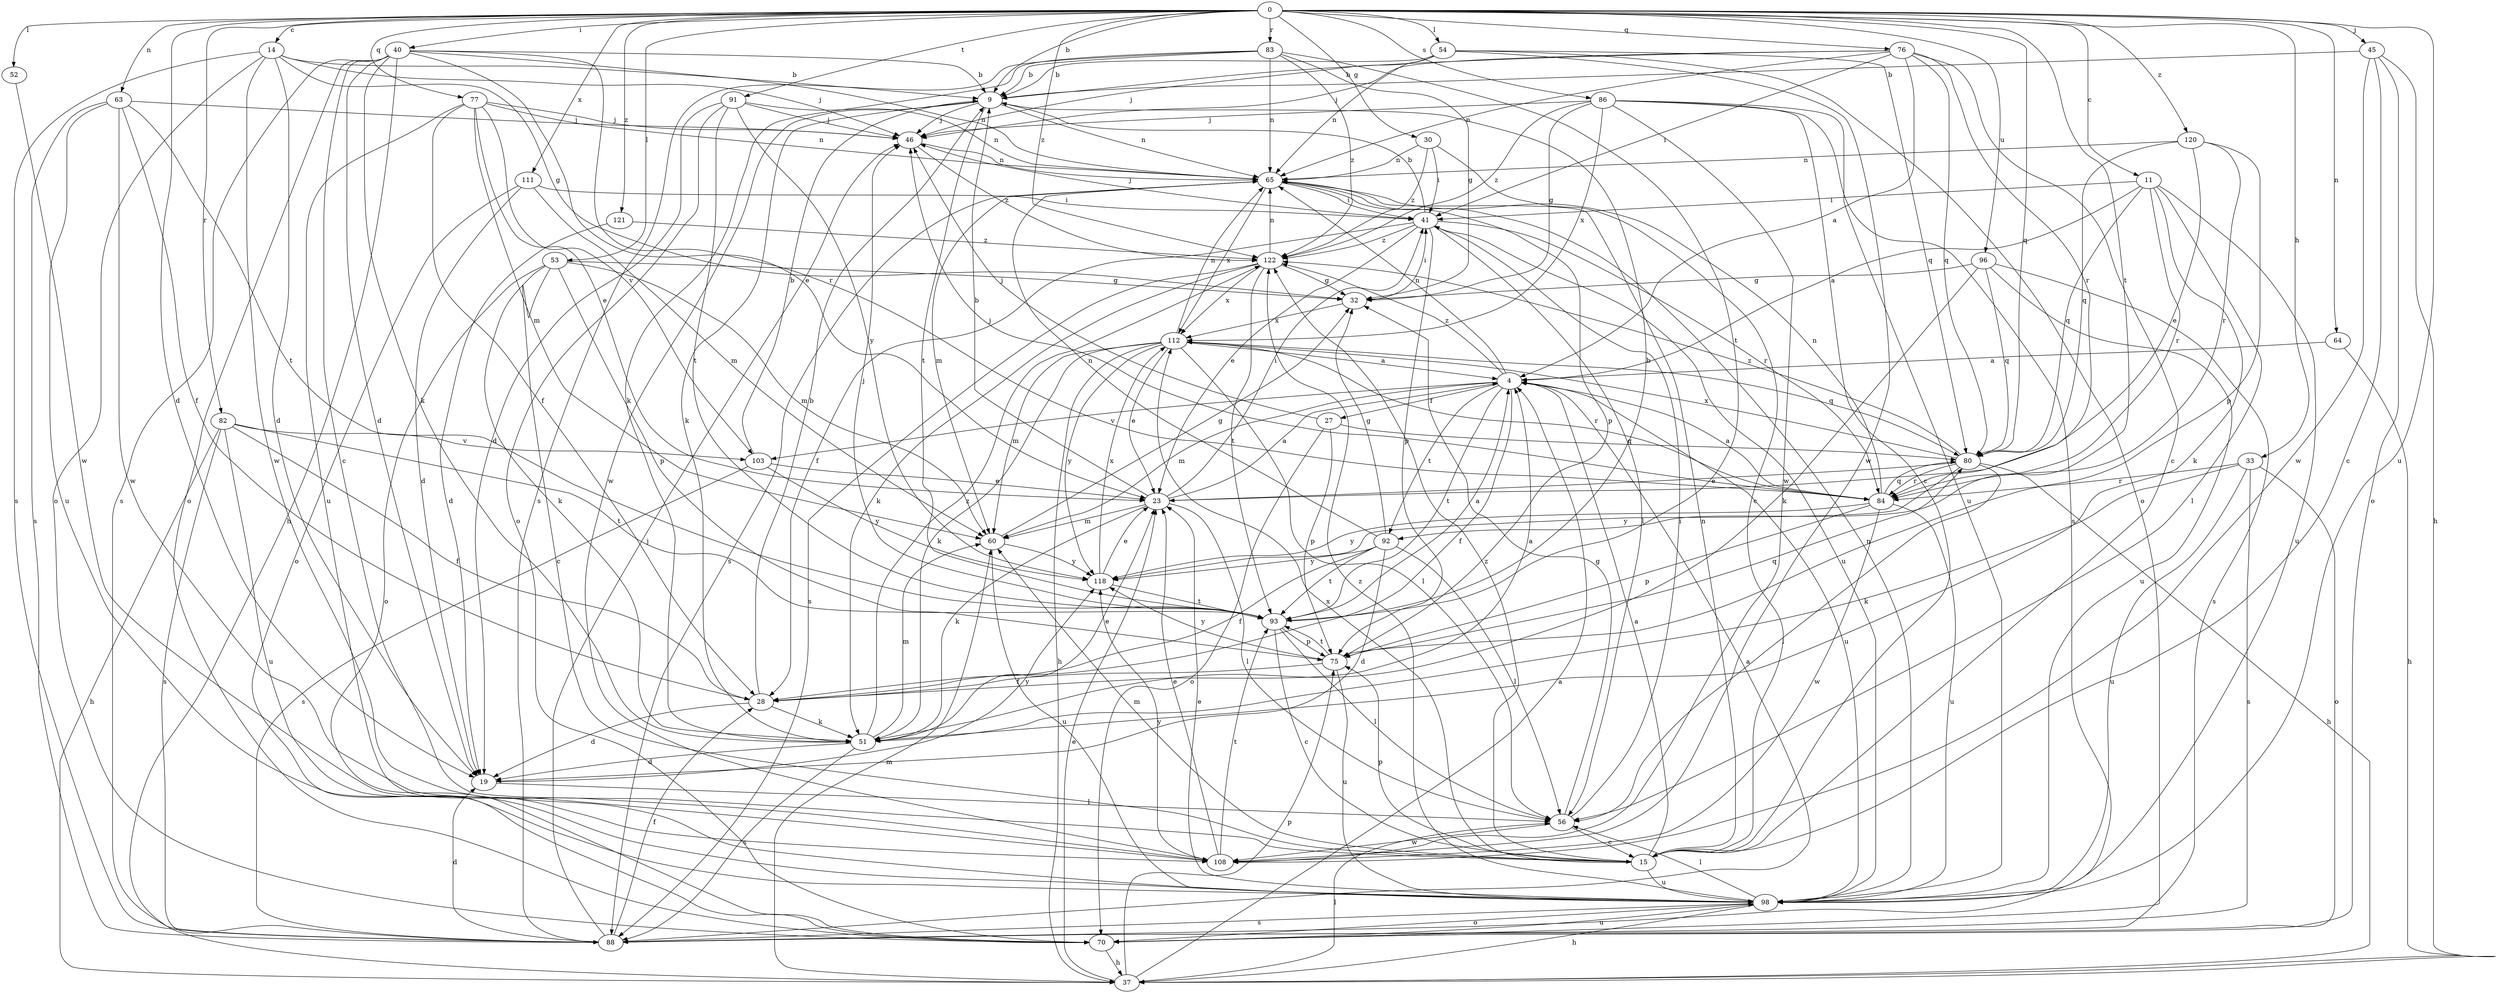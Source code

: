 strict digraph  {
0;
4;
9;
11;
14;
15;
19;
23;
27;
28;
30;
32;
33;
37;
40;
41;
45;
46;
51;
52;
53;
54;
56;
60;
63;
64;
65;
70;
75;
76;
77;
80;
82;
83;
84;
86;
88;
91;
92;
93;
96;
98;
103;
108;
111;
112;
118;
120;
121;
122;
0 -> 9  [label=b];
0 -> 11  [label=c];
0 -> 14  [label=c];
0 -> 19  [label=d];
0 -> 30  [label=g];
0 -> 33  [label=h];
0 -> 40  [label=i];
0 -> 45  [label=j];
0 -> 52  [label=l];
0 -> 53  [label=l];
0 -> 54  [label=l];
0 -> 63  [label=n];
0 -> 64  [label=n];
0 -> 76  [label=q];
0 -> 77  [label=q];
0 -> 80  [label=q];
0 -> 82  [label=r];
0 -> 83  [label=r];
0 -> 86  [label=s];
0 -> 91  [label=t];
0 -> 92  [label=t];
0 -> 96  [label=u];
0 -> 98  [label=u];
0 -> 111  [label=x];
0 -> 120  [label=z];
0 -> 121  [label=z];
0 -> 122  [label=z];
4 -> 27  [label=f];
4 -> 28  [label=f];
4 -> 60  [label=m];
4 -> 65  [label=n];
4 -> 92  [label=t];
4 -> 93  [label=t];
4 -> 98  [label=u];
4 -> 103  [label=v];
4 -> 122  [label=z];
9 -> 46  [label=j];
9 -> 51  [label=k];
9 -> 65  [label=n];
9 -> 93  [label=t];
9 -> 108  [label=w];
11 -> 4  [label=a];
11 -> 41  [label=i];
11 -> 51  [label=k];
11 -> 56  [label=l];
11 -> 80  [label=q];
11 -> 84  [label=r];
11 -> 98  [label=u];
14 -> 9  [label=b];
14 -> 19  [label=d];
14 -> 32  [label=g];
14 -> 46  [label=j];
14 -> 70  [label=o];
14 -> 88  [label=s];
14 -> 108  [label=w];
15 -> 4  [label=a];
15 -> 60  [label=m];
15 -> 65  [label=n];
15 -> 75  [label=p];
15 -> 98  [label=u];
15 -> 112  [label=x];
15 -> 122  [label=z];
19 -> 56  [label=l];
19 -> 118  [label=y];
23 -> 4  [label=a];
23 -> 9  [label=b];
23 -> 41  [label=i];
23 -> 51  [label=k];
23 -> 56  [label=l];
23 -> 60  [label=m];
27 -> 46  [label=j];
27 -> 70  [label=o];
27 -> 75  [label=p];
27 -> 80  [label=q];
28 -> 4  [label=a];
28 -> 9  [label=b];
28 -> 19  [label=d];
28 -> 51  [label=k];
30 -> 15  [label=c];
30 -> 41  [label=i];
30 -> 65  [label=n];
30 -> 122  [label=z];
32 -> 41  [label=i];
32 -> 112  [label=x];
33 -> 51  [label=k];
33 -> 70  [label=o];
33 -> 84  [label=r];
33 -> 88  [label=s];
33 -> 98  [label=u];
37 -> 4  [label=a];
37 -> 23  [label=e];
37 -> 56  [label=l];
37 -> 60  [label=m];
37 -> 75  [label=p];
40 -> 9  [label=b];
40 -> 15  [label=c];
40 -> 19  [label=d];
40 -> 23  [label=e];
40 -> 37  [label=h];
40 -> 51  [label=k];
40 -> 65  [label=n];
40 -> 70  [label=o];
40 -> 84  [label=r];
40 -> 88  [label=s];
41 -> 9  [label=b];
41 -> 23  [label=e];
41 -> 28  [label=f];
41 -> 46  [label=j];
41 -> 56  [label=l];
41 -> 75  [label=p];
41 -> 84  [label=r];
41 -> 98  [label=u];
41 -> 122  [label=z];
45 -> 9  [label=b];
45 -> 15  [label=c];
45 -> 37  [label=h];
45 -> 70  [label=o];
45 -> 108  [label=w];
46 -> 65  [label=n];
46 -> 122  [label=z];
51 -> 19  [label=d];
51 -> 23  [label=e];
51 -> 60  [label=m];
51 -> 88  [label=s];
51 -> 122  [label=z];
52 -> 108  [label=w];
53 -> 15  [label=c];
53 -> 32  [label=g];
53 -> 51  [label=k];
53 -> 60  [label=m];
53 -> 70  [label=o];
53 -> 75  [label=p];
54 -> 9  [label=b];
54 -> 46  [label=j];
54 -> 65  [label=n];
54 -> 70  [label=o];
54 -> 80  [label=q];
54 -> 108  [label=w];
56 -> 15  [label=c];
56 -> 32  [label=g];
56 -> 41  [label=i];
56 -> 108  [label=w];
60 -> 32  [label=g];
60 -> 98  [label=u];
60 -> 118  [label=y];
63 -> 28  [label=f];
63 -> 46  [label=j];
63 -> 88  [label=s];
63 -> 93  [label=t];
63 -> 98  [label=u];
63 -> 108  [label=w];
64 -> 4  [label=a];
64 -> 37  [label=h];
65 -> 41  [label=i];
65 -> 60  [label=m];
65 -> 75  [label=p];
65 -> 88  [label=s];
65 -> 112  [label=x];
70 -> 37  [label=h];
70 -> 98  [label=u];
75 -> 28  [label=f];
75 -> 80  [label=q];
75 -> 93  [label=t];
75 -> 98  [label=u];
75 -> 118  [label=y];
76 -> 4  [label=a];
76 -> 9  [label=b];
76 -> 15  [label=c];
76 -> 41  [label=i];
76 -> 46  [label=j];
76 -> 65  [label=n];
76 -> 80  [label=q];
76 -> 84  [label=r];
77 -> 23  [label=e];
77 -> 28  [label=f];
77 -> 46  [label=j];
77 -> 60  [label=m];
77 -> 65  [label=n];
77 -> 98  [label=u];
77 -> 103  [label=v];
80 -> 23  [label=e];
80 -> 37  [label=h];
80 -> 56  [label=l];
80 -> 84  [label=r];
80 -> 112  [label=x];
80 -> 118  [label=y];
80 -> 122  [label=z];
82 -> 28  [label=f];
82 -> 37  [label=h];
82 -> 88  [label=s];
82 -> 93  [label=t];
82 -> 98  [label=u];
82 -> 103  [label=v];
83 -> 9  [label=b];
83 -> 32  [label=g];
83 -> 51  [label=k];
83 -> 65  [label=n];
83 -> 88  [label=s];
83 -> 93  [label=t];
83 -> 122  [label=z];
84 -> 4  [label=a];
84 -> 46  [label=j];
84 -> 65  [label=n];
84 -> 75  [label=p];
84 -> 80  [label=q];
84 -> 98  [label=u];
84 -> 108  [label=w];
84 -> 118  [label=y];
86 -> 15  [label=c];
86 -> 32  [label=g];
86 -> 46  [label=j];
86 -> 88  [label=s];
86 -> 98  [label=u];
86 -> 108  [label=w];
86 -> 112  [label=x];
86 -> 122  [label=z];
88 -> 4  [label=a];
88 -> 19  [label=d];
88 -> 28  [label=f];
88 -> 46  [label=j];
91 -> 19  [label=d];
91 -> 46  [label=j];
91 -> 65  [label=n];
91 -> 70  [label=o];
91 -> 93  [label=t];
91 -> 118  [label=y];
92 -> 19  [label=d];
92 -> 28  [label=f];
92 -> 32  [label=g];
92 -> 56  [label=l];
92 -> 65  [label=n];
92 -> 93  [label=t];
92 -> 118  [label=y];
93 -> 4  [label=a];
93 -> 9  [label=b];
93 -> 15  [label=c];
93 -> 46  [label=j];
93 -> 56  [label=l];
93 -> 75  [label=p];
96 -> 32  [label=g];
96 -> 51  [label=k];
96 -> 80  [label=q];
96 -> 88  [label=s];
96 -> 98  [label=u];
98 -> 23  [label=e];
98 -> 37  [label=h];
98 -> 56  [label=l];
98 -> 65  [label=n];
98 -> 70  [label=o];
98 -> 88  [label=s];
98 -> 122  [label=z];
103 -> 9  [label=b];
103 -> 23  [label=e];
103 -> 88  [label=s];
103 -> 118  [label=y];
108 -> 23  [label=e];
108 -> 93  [label=t];
108 -> 118  [label=y];
111 -> 19  [label=d];
111 -> 41  [label=i];
111 -> 60  [label=m];
111 -> 70  [label=o];
112 -> 4  [label=a];
112 -> 23  [label=e];
112 -> 37  [label=h];
112 -> 51  [label=k];
112 -> 56  [label=l];
112 -> 60  [label=m];
112 -> 65  [label=n];
112 -> 80  [label=q];
112 -> 84  [label=r];
112 -> 118  [label=y];
118 -> 23  [label=e];
118 -> 93  [label=t];
118 -> 112  [label=x];
120 -> 23  [label=e];
120 -> 65  [label=n];
120 -> 75  [label=p];
120 -> 80  [label=q];
120 -> 84  [label=r];
121 -> 19  [label=d];
121 -> 122  [label=z];
122 -> 32  [label=g];
122 -> 51  [label=k];
122 -> 65  [label=n];
122 -> 88  [label=s];
122 -> 93  [label=t];
122 -> 112  [label=x];
}
